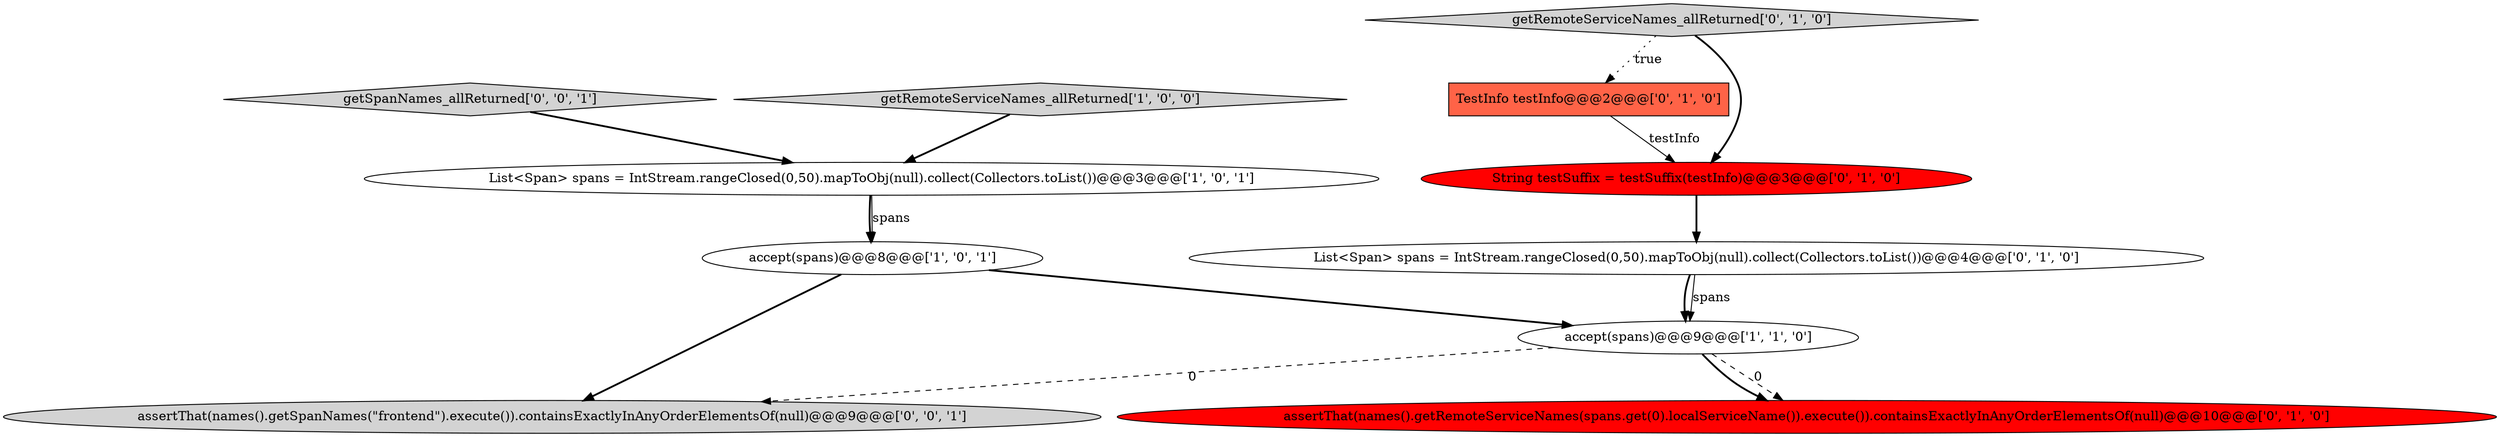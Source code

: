 digraph {
9 [style = filled, label = "getSpanNames_allReturned['0', '0', '1']", fillcolor = lightgray, shape = diamond image = "AAA0AAABBB3BBB"];
2 [style = filled, label = "accept(spans)@@@9@@@['1', '1', '0']", fillcolor = white, shape = ellipse image = "AAA0AAABBB1BBB"];
4 [style = filled, label = "assertThat(names().getRemoteServiceNames(spans.get(0).localServiceName()).execute()).containsExactlyInAnyOrderElementsOf(null)@@@10@@@['0', '1', '0']", fillcolor = red, shape = ellipse image = "AAA1AAABBB2BBB"];
8 [style = filled, label = "List<Span> spans = IntStream.rangeClosed(0,50).mapToObj(null).collect(Collectors.toList())@@@4@@@['0', '1', '0']", fillcolor = white, shape = ellipse image = "AAA0AAABBB2BBB"];
5 [style = filled, label = "TestInfo testInfo@@@2@@@['0', '1', '0']", fillcolor = tomato, shape = box image = "AAA1AAABBB2BBB"];
3 [style = filled, label = "List<Span> spans = IntStream.rangeClosed(0,50).mapToObj(null).collect(Collectors.toList())@@@3@@@['1', '0', '1']", fillcolor = white, shape = ellipse image = "AAA0AAABBB1BBB"];
0 [style = filled, label = "accept(spans)@@@8@@@['1', '0', '1']", fillcolor = white, shape = ellipse image = "AAA0AAABBB1BBB"];
6 [style = filled, label = "String testSuffix = testSuffix(testInfo)@@@3@@@['0', '1', '0']", fillcolor = red, shape = ellipse image = "AAA1AAABBB2BBB"];
1 [style = filled, label = "getRemoteServiceNames_allReturned['1', '0', '0']", fillcolor = lightgray, shape = diamond image = "AAA0AAABBB1BBB"];
7 [style = filled, label = "getRemoteServiceNames_allReturned['0', '1', '0']", fillcolor = lightgray, shape = diamond image = "AAA0AAABBB2BBB"];
10 [style = filled, label = "assertThat(names().getSpanNames(\"frontend\").execute()).containsExactlyInAnyOrderElementsOf(null)@@@9@@@['0', '0', '1']", fillcolor = lightgray, shape = ellipse image = "AAA0AAABBB3BBB"];
1->3 [style = bold, label=""];
9->3 [style = bold, label=""];
2->4 [style = dashed, label="0"];
5->6 [style = solid, label="testInfo"];
2->10 [style = dashed, label="0"];
0->10 [style = bold, label=""];
7->6 [style = bold, label=""];
8->2 [style = bold, label=""];
8->2 [style = solid, label="spans"];
2->4 [style = bold, label=""];
3->0 [style = bold, label=""];
6->8 [style = bold, label=""];
3->0 [style = solid, label="spans"];
0->2 [style = bold, label=""];
7->5 [style = dotted, label="true"];
}
